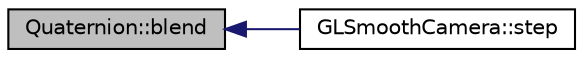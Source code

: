 digraph "Quaternion::blend"
{
 // INTERACTIVE_SVG=YES
  edge [fontname="Helvetica",fontsize="10",labelfontname="Helvetica",labelfontsize="10"];
  node [fontname="Helvetica",fontsize="10",shape=record];
  rankdir="LR";
  Node1 [label="Quaternion::blend",height=0.2,width=0.4,color="black", fillcolor="grey75", style="filled", fontcolor="black"];
  Node1 -> Node2 [dir="back",color="midnightblue",fontsize="10",style="solid",fontname="Helvetica"];
  Node2 [label="GLSmoothCamera::step",height=0.2,width=0.4,color="black", fillcolor="white", style="filled",URL="$d1/df7/class_g_l_smooth_camera.html#add439f1b02e8e3a95367f6640ebeb173"];
}
